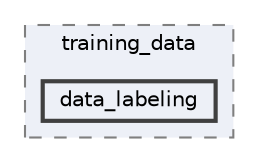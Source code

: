 digraph "src/training/training_data/data_labeling"
{
 // LATEX_PDF_SIZE
  bgcolor="transparent";
  edge [fontname=Helvetica,fontsize=10,labelfontname=Helvetica,labelfontsize=10];
  node [fontname=Helvetica,fontsize=10,shape=box,height=0.2,width=0.4];
  compound=true
  subgraph clusterdir_1f01202d662d4fc83bf0d975bed0a48a {
    graph [ bgcolor="#edf0f7", pencolor="grey50", label="training_data", fontname=Helvetica,fontsize=10 style="filled,dashed", URL="dir_1f01202d662d4fc83bf0d975bed0a48a.html",tooltip=""]
  dir_bc076cb9f3d4865c03a42866065247df [label="data_labeling", fillcolor="#edf0f7", color="grey25", style="filled,bold", URL="dir_bc076cb9f3d4865c03a42866065247df.html",tooltip=""];
  }
}
